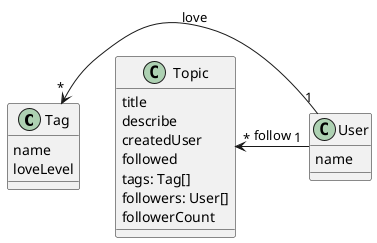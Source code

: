 @startuml

class Tag {
    name
    loveLevel
}

class Topic {
    title
    describe
    createdUser
    followed
    tags: Tag[]
    followers: User[]
    followerCount
}

class User {
    name
}

Tag "*" <- "1" User : love

Topic "*" <- "1" User : follow

@enduml

followTag()
unFollowTag()
followTopic()
unFollowTopic()
createTag()